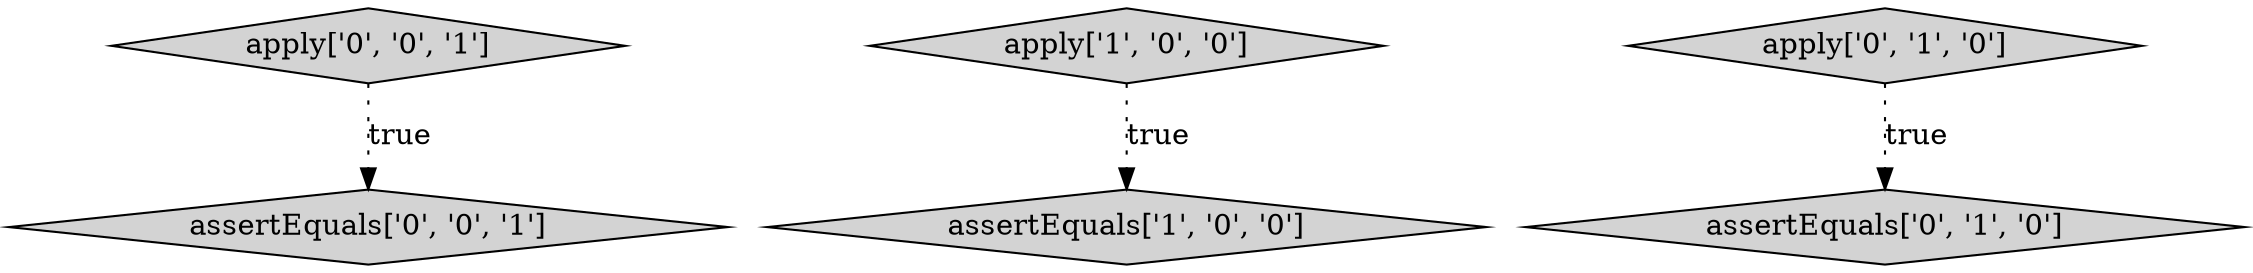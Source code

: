 digraph {
4 [style = filled, label = "assertEquals['0', '0', '1']", fillcolor = lightgray, shape = diamond image = "AAA0AAABBB3BBB"];
0 [style = filled, label = "assertEquals['1', '0', '0']", fillcolor = lightgray, shape = diamond image = "AAA0AAABBB1BBB"];
1 [style = filled, label = "apply['1', '0', '0']", fillcolor = lightgray, shape = diamond image = "AAA0AAABBB1BBB"];
5 [style = filled, label = "apply['0', '0', '1']", fillcolor = lightgray, shape = diamond image = "AAA0AAABBB3BBB"];
2 [style = filled, label = "assertEquals['0', '1', '0']", fillcolor = lightgray, shape = diamond image = "AAA0AAABBB2BBB"];
3 [style = filled, label = "apply['0', '1', '0']", fillcolor = lightgray, shape = diamond image = "AAA0AAABBB2BBB"];
1->0 [style = dotted, label="true"];
3->2 [style = dotted, label="true"];
5->4 [style = dotted, label="true"];
}
